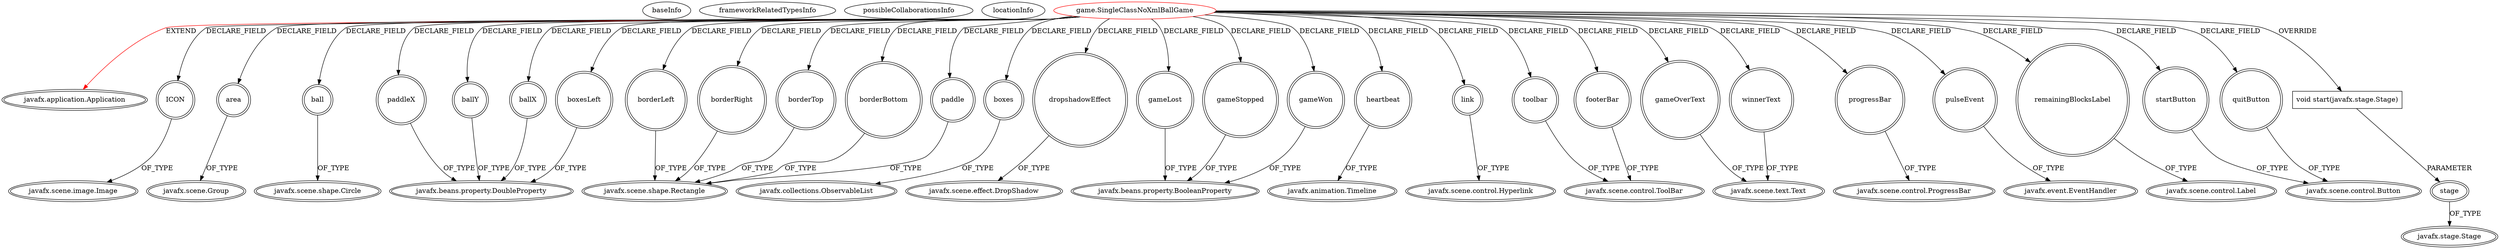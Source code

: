 digraph {
baseInfo[graphId=649,category="extension_graph",isAnonymous=false,possibleRelation=false]
frameworkRelatedTypesInfo[0="javafx.application.Application"]
possibleCollaborationsInfo[]
locationInfo[projectName="Johnmalc-JavaFX",filePath="/Johnmalc-JavaFX/JavaFX-master/src/game/SingleClassNoXmlBallGame.java",contextSignature="SingleClassNoXmlBallGame",graphId="649"]
0[label="game.SingleClassNoXmlBallGame",vertexType="ROOT_CLIENT_CLASS_DECLARATION",isFrameworkType=false,color=red]
1[label="javafx.application.Application",vertexType="FRAMEWORK_CLASS_TYPE",isFrameworkType=true,peripheries=2]
2[label="ICON",vertexType="FIELD_DECLARATION",isFrameworkType=true,peripheries=2,shape=circle]
3[label="javafx.scene.image.Image",vertexType="FRAMEWORK_CLASS_TYPE",isFrameworkType=true,peripheries=2]
4[label="area",vertexType="FIELD_DECLARATION",isFrameworkType=true,peripheries=2,shape=circle]
5[label="javafx.scene.Group",vertexType="FRAMEWORK_CLASS_TYPE",isFrameworkType=true,peripheries=2]
6[label="ball",vertexType="FIELD_DECLARATION",isFrameworkType=true,peripheries=2,shape=circle]
7[label="javafx.scene.shape.Circle",vertexType="FRAMEWORK_CLASS_TYPE",isFrameworkType=true,peripheries=2]
8[label="ballX",vertexType="FIELD_DECLARATION",isFrameworkType=true,peripheries=2,shape=circle]
9[label="javafx.beans.property.DoubleProperty",vertexType="FRAMEWORK_CLASS_TYPE",isFrameworkType=true,peripheries=2]
10[label="ballY",vertexType="FIELD_DECLARATION",isFrameworkType=true,peripheries=2,shape=circle]
12[label="borderBottom",vertexType="FIELD_DECLARATION",isFrameworkType=true,peripheries=2,shape=circle]
13[label="javafx.scene.shape.Rectangle",vertexType="FRAMEWORK_CLASS_TYPE",isFrameworkType=true,peripheries=2]
14[label="borderLeft",vertexType="FIELD_DECLARATION",isFrameworkType=true,peripheries=2,shape=circle]
16[label="borderRight",vertexType="FIELD_DECLARATION",isFrameworkType=true,peripheries=2,shape=circle]
18[label="borderTop",vertexType="FIELD_DECLARATION",isFrameworkType=true,peripheries=2,shape=circle]
20[label="boxes",vertexType="FIELD_DECLARATION",isFrameworkType=true,peripheries=2,shape=circle]
21[label="javafx.collections.ObservableList",vertexType="FRAMEWORK_INTERFACE_TYPE",isFrameworkType=true,peripheries=2]
22[label="boxesLeft",vertexType="FIELD_DECLARATION",isFrameworkType=true,peripheries=2,shape=circle]
24[label="dropshadowEffect",vertexType="FIELD_DECLARATION",isFrameworkType=true,peripheries=2,shape=circle]
25[label="javafx.scene.effect.DropShadow",vertexType="FRAMEWORK_CLASS_TYPE",isFrameworkType=true,peripheries=2]
26[label="footerBar",vertexType="FIELD_DECLARATION",isFrameworkType=true,peripheries=2,shape=circle]
27[label="javafx.scene.control.ToolBar",vertexType="FRAMEWORK_CLASS_TYPE",isFrameworkType=true,peripheries=2]
28[label="gameLost",vertexType="FIELD_DECLARATION",isFrameworkType=true,peripheries=2,shape=circle]
29[label="javafx.beans.property.BooleanProperty",vertexType="FRAMEWORK_CLASS_TYPE",isFrameworkType=true,peripheries=2]
30[label="gameOverText",vertexType="FIELD_DECLARATION",isFrameworkType=true,peripheries=2,shape=circle]
31[label="javafx.scene.text.Text",vertexType="FRAMEWORK_CLASS_TYPE",isFrameworkType=true,peripheries=2]
32[label="gameStopped",vertexType="FIELD_DECLARATION",isFrameworkType=true,peripheries=2,shape=circle]
34[label="gameWon",vertexType="FIELD_DECLARATION",isFrameworkType=true,peripheries=2,shape=circle]
36[label="heartbeat",vertexType="FIELD_DECLARATION",isFrameworkType=true,peripheries=2,shape=circle]
37[label="javafx.animation.Timeline",vertexType="FRAMEWORK_CLASS_TYPE",isFrameworkType=true,peripheries=2]
38[label="link",vertexType="FIELD_DECLARATION",isFrameworkType=true,peripheries=2,shape=circle]
39[label="javafx.scene.control.Hyperlink",vertexType="FRAMEWORK_CLASS_TYPE",isFrameworkType=true,peripheries=2]
40[label="paddle",vertexType="FIELD_DECLARATION",isFrameworkType=true,peripheries=2,shape=circle]
42[label="paddleX",vertexType="FIELD_DECLARATION",isFrameworkType=true,peripheries=2,shape=circle]
44[label="progressBar",vertexType="FIELD_DECLARATION",isFrameworkType=true,peripheries=2,shape=circle]
45[label="javafx.scene.control.ProgressBar",vertexType="FRAMEWORK_CLASS_TYPE",isFrameworkType=true,peripheries=2]
46[label="pulseEvent",vertexType="FIELD_DECLARATION",isFrameworkType=true,peripheries=2,shape=circle]
47[label="javafx.event.EventHandler",vertexType="FRAMEWORK_INTERFACE_TYPE",isFrameworkType=true,peripheries=2]
48[label="quitButton",vertexType="FIELD_DECLARATION",isFrameworkType=true,peripheries=2,shape=circle]
49[label="javafx.scene.control.Button",vertexType="FRAMEWORK_CLASS_TYPE",isFrameworkType=true,peripheries=2]
50[label="remainingBlocksLabel",vertexType="FIELD_DECLARATION",isFrameworkType=true,peripheries=2,shape=circle]
51[label="javafx.scene.control.Label",vertexType="FRAMEWORK_CLASS_TYPE",isFrameworkType=true,peripheries=2]
52[label="startButton",vertexType="FIELD_DECLARATION",isFrameworkType=true,peripheries=2,shape=circle]
54[label="toolbar",vertexType="FIELD_DECLARATION",isFrameworkType=true,peripheries=2,shape=circle]
56[label="winnerText",vertexType="FIELD_DECLARATION",isFrameworkType=true,peripheries=2,shape=circle]
58[label="void start(javafx.stage.Stage)",vertexType="OVERRIDING_METHOD_DECLARATION",isFrameworkType=false,shape=box]
59[label="stage",vertexType="PARAMETER_DECLARATION",isFrameworkType=true,peripheries=2]
60[label="javafx.stage.Stage",vertexType="FRAMEWORK_CLASS_TYPE",isFrameworkType=true,peripheries=2]
0->1[label="EXTEND",color=red]
0->2[label="DECLARE_FIELD"]
2->3[label="OF_TYPE"]
0->4[label="DECLARE_FIELD"]
4->5[label="OF_TYPE"]
0->6[label="DECLARE_FIELD"]
6->7[label="OF_TYPE"]
0->8[label="DECLARE_FIELD"]
8->9[label="OF_TYPE"]
0->10[label="DECLARE_FIELD"]
10->9[label="OF_TYPE"]
0->12[label="DECLARE_FIELD"]
12->13[label="OF_TYPE"]
0->14[label="DECLARE_FIELD"]
14->13[label="OF_TYPE"]
0->16[label="DECLARE_FIELD"]
16->13[label="OF_TYPE"]
0->18[label="DECLARE_FIELD"]
18->13[label="OF_TYPE"]
0->20[label="DECLARE_FIELD"]
20->21[label="OF_TYPE"]
0->22[label="DECLARE_FIELD"]
22->9[label="OF_TYPE"]
0->24[label="DECLARE_FIELD"]
24->25[label="OF_TYPE"]
0->26[label="DECLARE_FIELD"]
26->27[label="OF_TYPE"]
0->28[label="DECLARE_FIELD"]
28->29[label="OF_TYPE"]
0->30[label="DECLARE_FIELD"]
30->31[label="OF_TYPE"]
0->32[label="DECLARE_FIELD"]
32->29[label="OF_TYPE"]
0->34[label="DECLARE_FIELD"]
34->29[label="OF_TYPE"]
0->36[label="DECLARE_FIELD"]
36->37[label="OF_TYPE"]
0->38[label="DECLARE_FIELD"]
38->39[label="OF_TYPE"]
0->40[label="DECLARE_FIELD"]
40->13[label="OF_TYPE"]
0->42[label="DECLARE_FIELD"]
42->9[label="OF_TYPE"]
0->44[label="DECLARE_FIELD"]
44->45[label="OF_TYPE"]
0->46[label="DECLARE_FIELD"]
46->47[label="OF_TYPE"]
0->48[label="DECLARE_FIELD"]
48->49[label="OF_TYPE"]
0->50[label="DECLARE_FIELD"]
50->51[label="OF_TYPE"]
0->52[label="DECLARE_FIELD"]
52->49[label="OF_TYPE"]
0->54[label="DECLARE_FIELD"]
54->27[label="OF_TYPE"]
0->56[label="DECLARE_FIELD"]
56->31[label="OF_TYPE"]
0->58[label="OVERRIDE"]
59->60[label="OF_TYPE"]
58->59[label="PARAMETER"]
}
